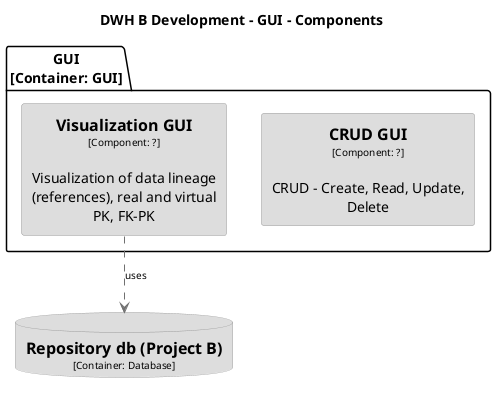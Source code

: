 @startuml(id=DWHBDevelopment-GUI-Component)
title DWH B Development - GUI - Components

skinparam {
  shadowing false
  arrowFontSize 10
  defaultTextAlignment center
  wrapWidth 200
  maxMessageSize 100
}
hide stereotype
top to bottom direction
skinparam rectangle<<22>> {
  BackgroundColor #dddddd
  FontColor #000000
  BorderColor #9A9A9A
}
skinparam rectangle<<23>> {
  BackgroundColor #dddddd
  FontColor #000000
  BorderColor #9A9A9A
}
skinparam database<<5>> {
  BackgroundColor #dddddd
  FontColor #000000
  BorderColor #9A9A9A
}
database "==Repository db (Project B)\n<size:10>[Container: Database]</size>" <<5>> as 5
package "GUI\n[Container: GUI]" {
  rectangle "==CRUD GUI\n<size:10>[Component: ?]</size>\n\nCRUD - Create, Read, Update, Delete" <<23>> as 23
  rectangle "==Visualization GUI\n<size:10>[Component: ?]</size>\n\nVisualization of data lineage (references), real and virtual PK, FK-PK" <<22>> as 22
}
22 .[#707070].> 5 : "uses"
@enduml